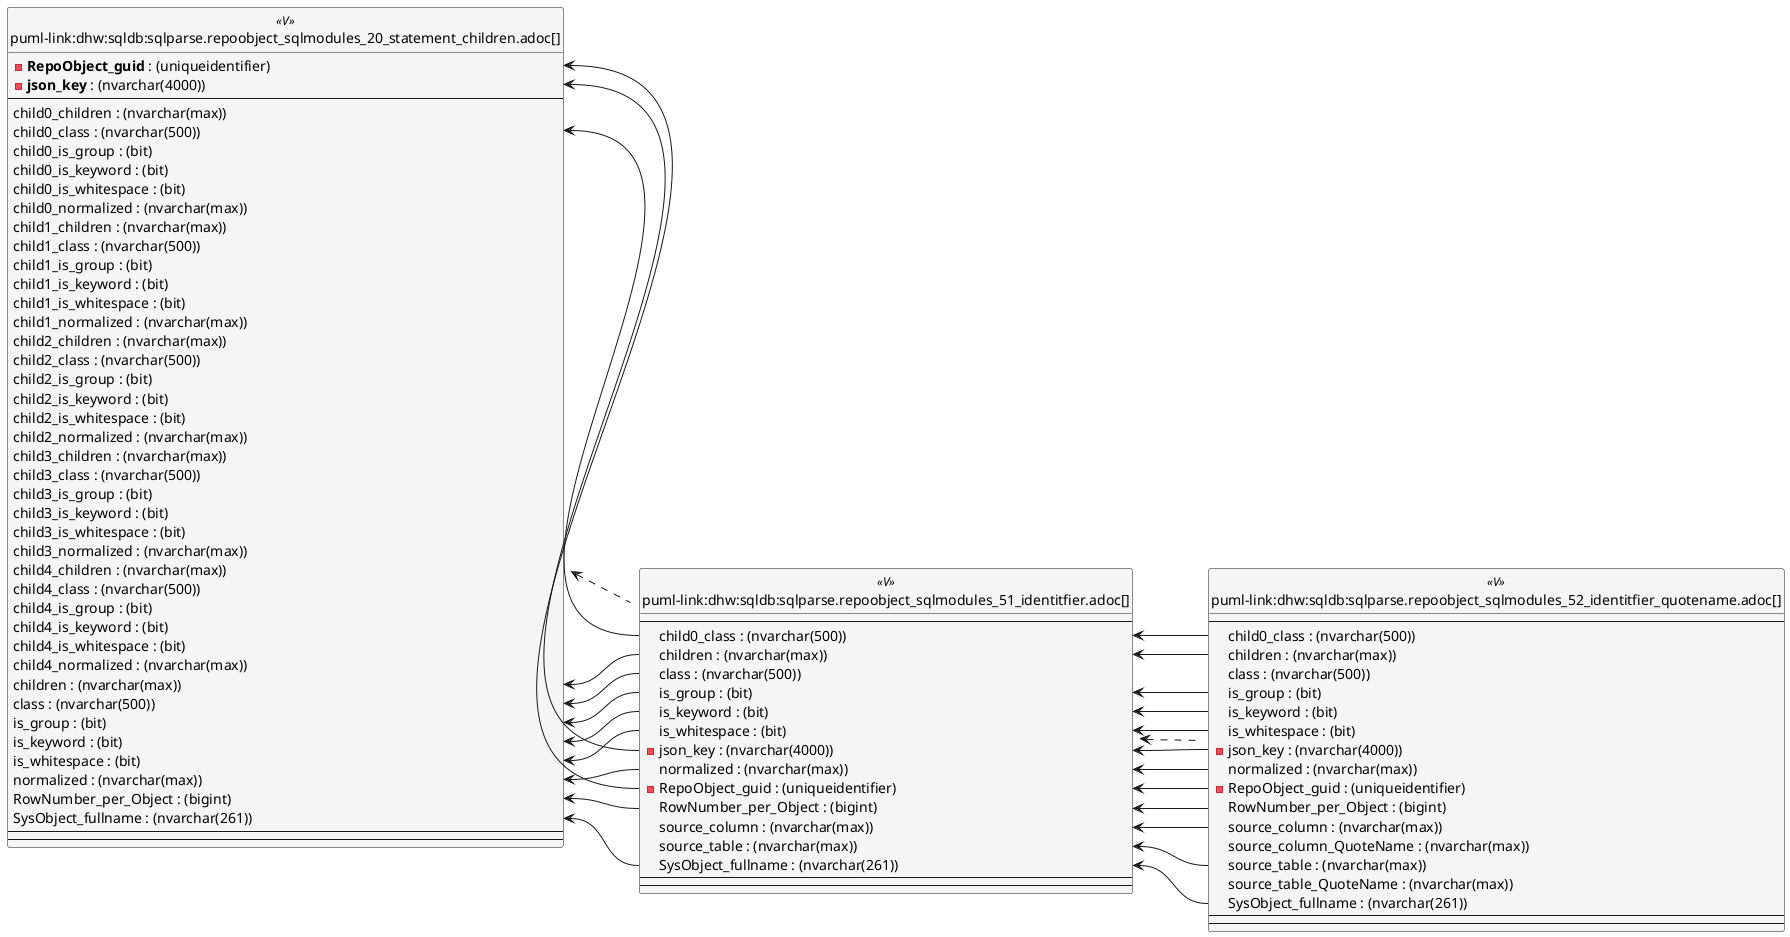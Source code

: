 @startuml
left to right direction
'top to bottom direction
hide circle
'avoide "." issues:
set namespaceSeparator none


skinparam class {
  BackgroundColor White
  BackgroundColor<<FN>> Yellow
  BackgroundColor<<FS>> Yellow
  BackgroundColor<<FT>> LightGray
  BackgroundColor<<IF>> Yellow
  BackgroundColor<<IS>> Yellow
  BackgroundColor<<P>> Aqua
  BackgroundColor<<PC>> Aqua
  BackgroundColor<<SN>> Yellow
  BackgroundColor<<SO>> SlateBlue
  BackgroundColor<<TF>> LightGray
  BackgroundColor<<TR>> Tomato
  BackgroundColor<<U>> White
  BackgroundColor<<V>> WhiteSmoke
  BackgroundColor<<X>> Aqua
  BackgroundColor<<external>> AliceBlue
}


entity "puml-link:dhw:sqldb:sqlparse.repoobject_sqlmodules_20_statement_children.adoc[]" as sqlparse.RepoObject_SqlModules_20_statement_children << V >> {
  - **RepoObject_guid** : (uniqueidentifier)
  - **json_key** : (nvarchar(4000))
  --
  child0_children : (nvarchar(max))
  child0_class : (nvarchar(500))
  child0_is_group : (bit)
  child0_is_keyword : (bit)
  child0_is_whitespace : (bit)
  child0_normalized : (nvarchar(max))
  child1_children : (nvarchar(max))
  child1_class : (nvarchar(500))
  child1_is_group : (bit)
  child1_is_keyword : (bit)
  child1_is_whitespace : (bit)
  child1_normalized : (nvarchar(max))
  child2_children : (nvarchar(max))
  child2_class : (nvarchar(500))
  child2_is_group : (bit)
  child2_is_keyword : (bit)
  child2_is_whitespace : (bit)
  child2_normalized : (nvarchar(max))
  child3_children : (nvarchar(max))
  child3_class : (nvarchar(500))
  child3_is_group : (bit)
  child3_is_keyword : (bit)
  child3_is_whitespace : (bit)
  child3_normalized : (nvarchar(max))
  child4_children : (nvarchar(max))
  child4_class : (nvarchar(500))
  child4_is_group : (bit)
  child4_is_keyword : (bit)
  child4_is_whitespace : (bit)
  child4_normalized : (nvarchar(max))
  children : (nvarchar(max))
  class : (nvarchar(500))
  is_group : (bit)
  is_keyword : (bit)
  is_whitespace : (bit)
  normalized : (nvarchar(max))
  RowNumber_per_Object : (bigint)
  SysObject_fullname : (nvarchar(261))
  --
  --
}

entity "puml-link:dhw:sqldb:sqlparse.repoobject_sqlmodules_51_identitfier.adoc[]" as sqlparse.RepoObject_SqlModules_51_Identitfier << V >> {
  --
  child0_class : (nvarchar(500))
  children : (nvarchar(max))
  class : (nvarchar(500))
  is_group : (bit)
  is_keyword : (bit)
  is_whitespace : (bit)
  - json_key : (nvarchar(4000))
  normalized : (nvarchar(max))
  - RepoObject_guid : (uniqueidentifier)
  RowNumber_per_Object : (bigint)
  source_column : (nvarchar(max))
  source_table : (nvarchar(max))
  SysObject_fullname : (nvarchar(261))
  --
  --
}

entity "puml-link:dhw:sqldb:sqlparse.repoobject_sqlmodules_52_identitfier_quotename.adoc[]" as sqlparse.RepoObject_SqlModules_52_Identitfier_QuoteName << V >> {
  --
  child0_class : (nvarchar(500))
  children : (nvarchar(max))
  class : (nvarchar(500))
  is_group : (bit)
  is_keyword : (bit)
  is_whitespace : (bit)
  - json_key : (nvarchar(4000))
  normalized : (nvarchar(max))
  - RepoObject_guid : (uniqueidentifier)
  RowNumber_per_Object : (bigint)
  source_column : (nvarchar(max))
  source_column_QuoteName : (nvarchar(max))
  source_table : (nvarchar(max))
  source_table_QuoteName : (nvarchar(max))
  SysObject_fullname : (nvarchar(261))
  --
  --
}

sqlparse.RepoObject_SqlModules_20_statement_children <.. sqlparse.RepoObject_SqlModules_51_Identitfier
sqlparse.RepoObject_SqlModules_51_Identitfier <.. sqlparse.RepoObject_SqlModules_52_Identitfier_QuoteName
"sqlparse.RepoObject_SqlModules_20_statement_children::child0_class" <-- "sqlparse.RepoObject_SqlModules_51_Identitfier::child0_class"
"sqlparse.RepoObject_SqlModules_20_statement_children::children" <-- "sqlparse.RepoObject_SqlModules_51_Identitfier::children"
"sqlparse.RepoObject_SqlModules_20_statement_children::class" <-- "sqlparse.RepoObject_SqlModules_51_Identitfier::class"
"sqlparse.RepoObject_SqlModules_20_statement_children::is_group" <-- "sqlparse.RepoObject_SqlModules_51_Identitfier::is_group"
"sqlparse.RepoObject_SqlModules_20_statement_children::is_keyword" <-- "sqlparse.RepoObject_SqlModules_51_Identitfier::is_keyword"
"sqlparse.RepoObject_SqlModules_20_statement_children::is_whitespace" <-- "sqlparse.RepoObject_SqlModules_51_Identitfier::is_whitespace"
"sqlparse.RepoObject_SqlModules_20_statement_children::json_key" <-- "sqlparse.RepoObject_SqlModules_51_Identitfier::json_key"
"sqlparse.RepoObject_SqlModules_20_statement_children::normalized" <-- "sqlparse.RepoObject_SqlModules_51_Identitfier::normalized"
"sqlparse.RepoObject_SqlModules_20_statement_children::RepoObject_guid" <-- "sqlparse.RepoObject_SqlModules_51_Identitfier::RepoObject_guid"
"sqlparse.RepoObject_SqlModules_20_statement_children::RowNumber_per_Object" <-- "sqlparse.RepoObject_SqlModules_51_Identitfier::RowNumber_per_Object"
"sqlparse.RepoObject_SqlModules_20_statement_children::SysObject_fullname" <-- "sqlparse.RepoObject_SqlModules_51_Identitfier::SysObject_fullname"
"sqlparse.RepoObject_SqlModules_51_Identitfier::child0_class" <-- "sqlparse.RepoObject_SqlModules_52_Identitfier_QuoteName::child0_class"
"sqlparse.RepoObject_SqlModules_51_Identitfier::children" <-- "sqlparse.RepoObject_SqlModules_52_Identitfier_QuoteName::children"
"sqlparse.RepoObject_SqlModules_51_Identitfier::is_group" <-- "sqlparse.RepoObject_SqlModules_52_Identitfier_QuoteName::is_group"
"sqlparse.RepoObject_SqlModules_51_Identitfier::is_keyword" <-- "sqlparse.RepoObject_SqlModules_52_Identitfier_QuoteName::is_keyword"
"sqlparse.RepoObject_SqlModules_51_Identitfier::is_whitespace" <-- "sqlparse.RepoObject_SqlModules_52_Identitfier_QuoteName::is_whitespace"
"sqlparse.RepoObject_SqlModules_51_Identitfier::json_key" <-- "sqlparse.RepoObject_SqlModules_52_Identitfier_QuoteName::json_key"
"sqlparse.RepoObject_SqlModules_51_Identitfier::normalized" <-- "sqlparse.RepoObject_SqlModules_52_Identitfier_QuoteName::normalized"
"sqlparse.RepoObject_SqlModules_51_Identitfier::RepoObject_guid" <-- "sqlparse.RepoObject_SqlModules_52_Identitfier_QuoteName::RepoObject_guid"
"sqlparse.RepoObject_SqlModules_51_Identitfier::RowNumber_per_Object" <-- "sqlparse.RepoObject_SqlModules_52_Identitfier_QuoteName::RowNumber_per_Object"
"sqlparse.RepoObject_SqlModules_51_Identitfier::source_column" <-- "sqlparse.RepoObject_SqlModules_52_Identitfier_QuoteName::source_column"
"sqlparse.RepoObject_SqlModules_51_Identitfier::source_table" <-- "sqlparse.RepoObject_SqlModules_52_Identitfier_QuoteName::source_table"
"sqlparse.RepoObject_SqlModules_51_Identitfier::SysObject_fullname" <-- "sqlparse.RepoObject_SqlModules_52_Identitfier_QuoteName::SysObject_fullname"
@enduml

